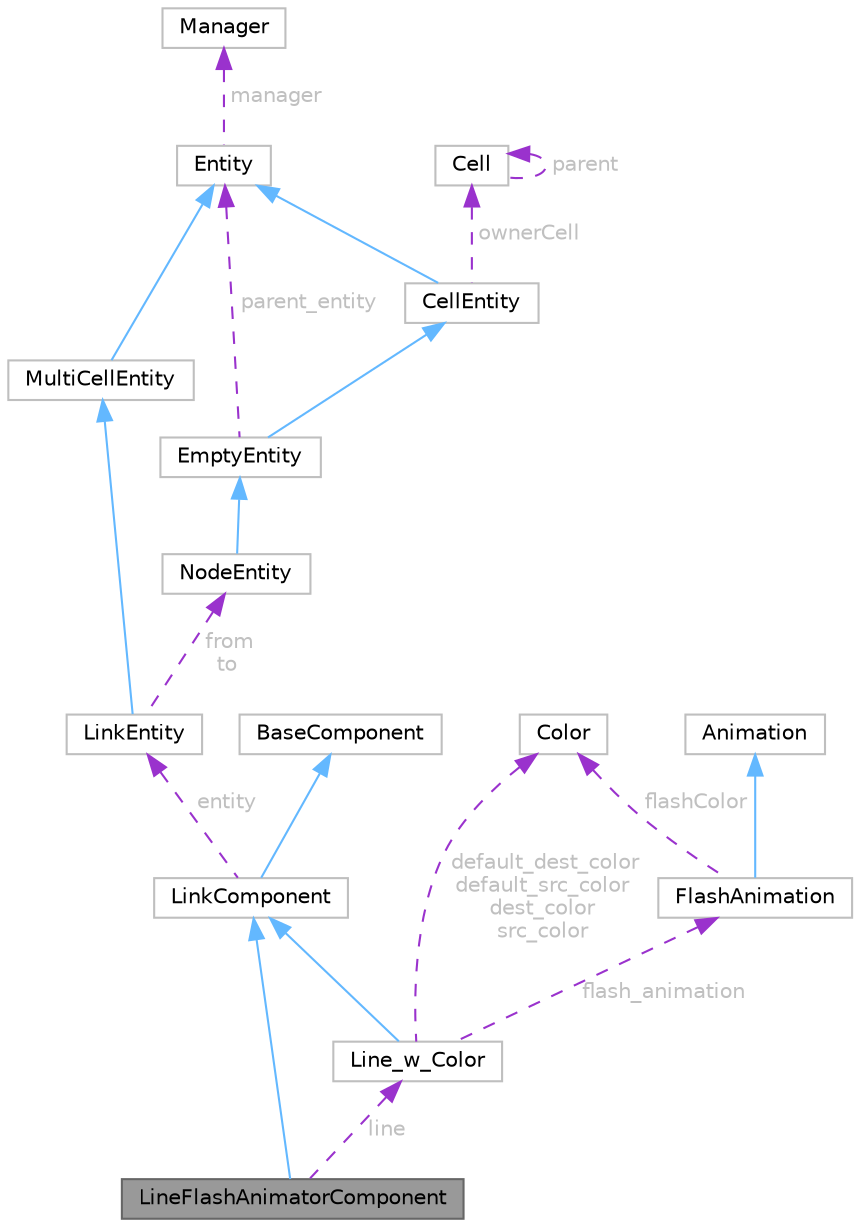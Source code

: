 digraph "LineFlashAnimatorComponent"
{
 // LATEX_PDF_SIZE
  bgcolor="transparent";
  edge [fontname=Helvetica,fontsize=10,labelfontname=Helvetica,labelfontsize=10];
  node [fontname=Helvetica,fontsize=10,shape=box,height=0.2,width=0.4];
  Node1 [id="Node000001",label="LineFlashAnimatorComponent",height=0.2,width=0.4,color="gray40", fillcolor="grey60", style="filled", fontcolor="black",tooltip=" "];
  Node2 -> Node1 [id="edge20_Node000001_Node000002",dir="back",color="steelblue1",style="solid",tooltip=" "];
  Node2 [id="Node000002",label="LinkComponent",height=0.2,width=0.4,color="grey75", fillcolor="white", style="filled",URL="$classLinkComponent.html",tooltip=" "];
  Node3 -> Node2 [id="edge21_Node000002_Node000003",dir="back",color="steelblue1",style="solid",tooltip=" "];
  Node3 [id="Node000003",label="BaseComponent",height=0.2,width=0.4,color="grey75", fillcolor="white", style="filled",URL="$classBaseComponent.html",tooltip=" "];
  Node4 -> Node2 [id="edge22_Node000002_Node000004",dir="back",color="darkorchid3",style="dashed",tooltip=" ",label=" entity",fontcolor="grey" ];
  Node4 [id="Node000004",label="LinkEntity",height=0.2,width=0.4,color="grey75", fillcolor="white", style="filled",URL="$classLinkEntity.html",tooltip=" "];
  Node5 -> Node4 [id="edge23_Node000004_Node000005",dir="back",color="steelblue1",style="solid",tooltip=" "];
  Node5 [id="Node000005",label="MultiCellEntity",height=0.2,width=0.4,color="grey75", fillcolor="white", style="filled",URL="$classMultiCellEntity.html",tooltip=" "];
  Node6 -> Node5 [id="edge24_Node000005_Node000006",dir="back",color="steelblue1",style="solid",tooltip=" "];
  Node6 [id="Node000006",label="Entity",height=0.2,width=0.4,color="grey75", fillcolor="white", style="filled",URL="$classEntity.html",tooltip=" "];
  Node7 -> Node6 [id="edge25_Node000006_Node000007",dir="back",color="darkorchid3",style="dashed",tooltip=" ",label=" manager",fontcolor="grey" ];
  Node7 [id="Node000007",label="Manager",height=0.2,width=0.4,color="grey75", fillcolor="white", style="filled",URL="$classManager.html",tooltip=" "];
  Node8 -> Node4 [id="edge26_Node000004_Node000008",dir="back",color="darkorchid3",style="dashed",tooltip=" ",label=" from\nto",fontcolor="grey" ];
  Node8 [id="Node000008",label="NodeEntity",height=0.2,width=0.4,color="grey75", fillcolor="white", style="filled",URL="$classNodeEntity.html",tooltip=" "];
  Node9 -> Node8 [id="edge27_Node000008_Node000009",dir="back",color="steelblue1",style="solid",tooltip=" "];
  Node9 [id="Node000009",label="EmptyEntity",height=0.2,width=0.4,color="grey75", fillcolor="white", style="filled",URL="$classEmptyEntity.html",tooltip=" "];
  Node10 -> Node9 [id="edge28_Node000009_Node000010",dir="back",color="steelblue1",style="solid",tooltip=" "];
  Node10 [id="Node000010",label="CellEntity",height=0.2,width=0.4,color="grey75", fillcolor="white", style="filled",URL="$classCellEntity.html",tooltip=" "];
  Node6 -> Node10 [id="edge29_Node000010_Node000006",dir="back",color="steelblue1",style="solid",tooltip=" "];
  Node11 -> Node10 [id="edge30_Node000010_Node000011",dir="back",color="darkorchid3",style="dashed",tooltip=" ",label=" ownerCell",fontcolor="grey" ];
  Node11 [id="Node000011",label="Cell",height=0.2,width=0.4,color="grey75", fillcolor="white", style="filled",URL="$structCell.html",tooltip=" "];
  Node11 -> Node11 [id="edge31_Node000011_Node000011",dir="back",color="darkorchid3",style="dashed",tooltip=" ",label=" parent",fontcolor="grey" ];
  Node6 -> Node9 [id="edge32_Node000009_Node000006",dir="back",color="darkorchid3",style="dashed",tooltip=" ",label=" parent_entity",fontcolor="grey" ];
  Node12 -> Node1 [id="edge33_Node000001_Node000012",dir="back",color="darkorchid3",style="dashed",tooltip=" ",label=" line",fontcolor="grey" ];
  Node12 [id="Node000012",label="Line_w_Color",height=0.2,width=0.4,color="grey75", fillcolor="white", style="filled",URL="$classLine__w__Color.html",tooltip=" "];
  Node2 -> Node12 [id="edge34_Node000012_Node000002",dir="back",color="steelblue1",style="solid",tooltip=" "];
  Node13 -> Node12 [id="edge35_Node000012_Node000013",dir="back",color="darkorchid3",style="dashed",tooltip=" ",label=" default_dest_color\ndefault_src_color\ndest_color\nsrc_color",fontcolor="grey" ];
  Node13 [id="Node000013",label="Color",height=0.2,width=0.4,color="grey75", fillcolor="white", style="filled",URL="$structColor.html",tooltip=" "];
  Node14 -> Node12 [id="edge36_Node000012_Node000014",dir="back",color="darkorchid3",style="dashed",tooltip=" ",label=" flash_animation",fontcolor="grey" ];
  Node14 [id="Node000014",label="FlashAnimation",height=0.2,width=0.4,color="grey75", fillcolor="white", style="filled",URL="$structFlashAnimation.html",tooltip=" "];
  Node15 -> Node14 [id="edge37_Node000014_Node000015",dir="back",color="steelblue1",style="solid",tooltip=" "];
  Node15 [id="Node000015",label="Animation",height=0.2,width=0.4,color="grey75", fillcolor="white", style="filled",URL="$structAnimation.html",tooltip=" "];
  Node13 -> Node14 [id="edge38_Node000014_Node000013",dir="back",color="darkorchid3",style="dashed",tooltip=" ",label=" flashColor",fontcolor="grey" ];
}

